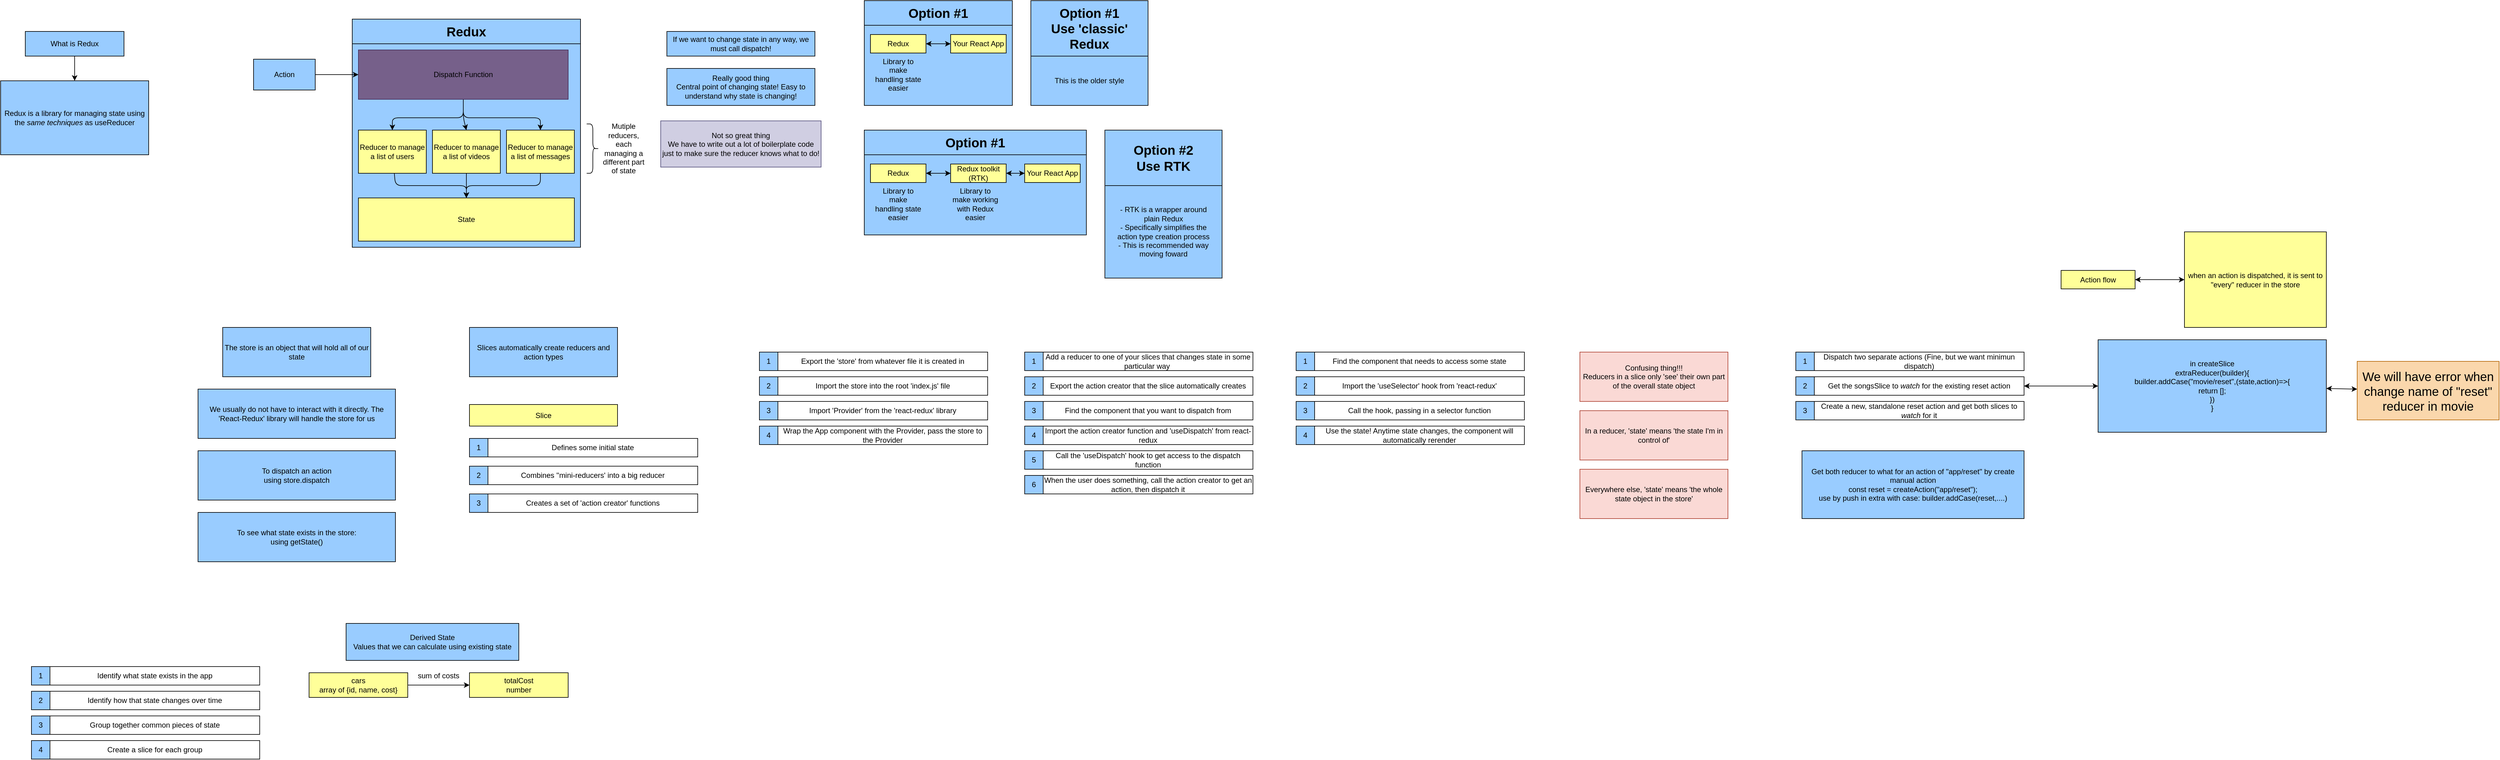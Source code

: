 <mxfile>
    <diagram id="iTMEYy05WgfwEC3BDYcf" name="Page-1">
        <mxGraphModel dx="1673" dy="493" grid="1" gridSize="10" guides="1" tooltips="1" connect="1" arrows="1" fold="1" page="1" pageScale="1" pageWidth="850" pageHeight="1100" math="0" shadow="0">
            <root>
                <mxCell id="0"/>
                <mxCell id="1" parent="0"/>
                <mxCell id="2" value="&lt;font color=&quot;#000000&quot;&gt;Redux&lt;/font&gt;" style="swimlane;whiteSpace=wrap;html=1;fontSize=21;container=0;fillColor=#99CCFF;gradientColor=none;swimlaneFillColor=#99CCFF;startSize=40;" parent="1" vertex="1">
                    <mxGeometry x="250" y="60" width="370" height="370" as="geometry"/>
                </mxCell>
                <mxCell id="15" style="edgeStyle=none;html=1;entryX=0.5;entryY=0;entryDx=0;entryDy=0;" parent="2" target="4" edge="1">
                    <mxGeometry relative="1" as="geometry">
                        <mxPoint x="180" y="130" as="sourcePoint"/>
                        <mxPoint x="60" y="180" as="targetPoint"/>
                        <Array as="points">
                            <mxPoint x="180" y="160"/>
                            <mxPoint x="65" y="160"/>
                        </Array>
                    </mxGeometry>
                </mxCell>
                <mxCell id="16" value="" style="edgeStyle=none;html=1;entryX=0.5;entryY=0;entryDx=0;entryDy=0;" parent="2" source="3" target="8" edge="1">
                    <mxGeometry relative="1" as="geometry">
                        <Array as="points">
                            <mxPoint x="180" y="160"/>
                        </Array>
                    </mxGeometry>
                </mxCell>
                <mxCell id="17" style="edgeStyle=none;html=1;entryX=0.5;entryY=0;entryDx=0;entryDy=0;" parent="2" source="3" target="9" edge="1">
                    <mxGeometry relative="1" as="geometry">
                        <Array as="points">
                            <mxPoint x="180" y="160"/>
                            <mxPoint x="305" y="160"/>
                        </Array>
                    </mxGeometry>
                </mxCell>
                <mxCell id="3" value="&lt;font color=&quot;#000000&quot;&gt;Dispatch Function&lt;/font&gt;" style="rounded=0;whiteSpace=wrap;html=1;fontFamily=Helvetica;fontSize=12;fontColor=#ffffff;fillColor=#76608a;strokeColor=#432D57;" parent="2" vertex="1">
                    <mxGeometry x="10" y="50" width="340" height="80" as="geometry"/>
                </mxCell>
                <mxCell id="12" style="edgeStyle=none;html=1;entryX=0.5;entryY=0;entryDx=0;entryDy=0;" parent="2" source="4" target="10" edge="1">
                    <mxGeometry relative="1" as="geometry">
                        <Array as="points">
                            <mxPoint x="70" y="270"/>
                            <mxPoint x="185" y="270"/>
                        </Array>
                    </mxGeometry>
                </mxCell>
                <mxCell id="4" value="&lt;font color=&quot;#000000&quot;&gt;Reducer to manage a list of users&lt;/font&gt;" style="rounded=0;whiteSpace=wrap;html=1;fontFamily=Helvetica;fontSize=12;fontColor=#FFFFFF;fillColor=#FFFF99;" parent="2" vertex="1">
                    <mxGeometry x="10" y="180" width="110" height="70" as="geometry"/>
                </mxCell>
                <mxCell id="13" value="" style="edgeStyle=none;html=1;" parent="2" source="8" target="10" edge="1">
                    <mxGeometry relative="1" as="geometry"/>
                </mxCell>
                <mxCell id="8" value="&lt;font color=&quot;#000000&quot;&gt;Reducer to manage a list of videos&lt;/font&gt;" style="rounded=0;whiteSpace=wrap;html=1;fontFamily=Helvetica;fontSize=12;fontColor=#FFFFFF;fillColor=#FFFF99;" parent="2" vertex="1">
                    <mxGeometry x="130" y="180" width="110" height="70" as="geometry"/>
                </mxCell>
                <mxCell id="9" value="&lt;font color=&quot;#000000&quot;&gt;Reducer to manage a list of messages&lt;/font&gt;" style="rounded=0;whiteSpace=wrap;html=1;fontFamily=Helvetica;fontSize=12;fontColor=#FFFFFF;fillColor=#FFFF99;" parent="2" vertex="1">
                    <mxGeometry x="250" y="180" width="110" height="70" as="geometry"/>
                </mxCell>
                <mxCell id="10" value="&lt;font color=&quot;#000000&quot;&gt;State&lt;/font&gt;" style="rounded=0;whiteSpace=wrap;html=1;fontFamily=Helvetica;fontSize=12;fontColor=#FFFFFF;fillColor=#FFFF99;" parent="2" vertex="1">
                    <mxGeometry x="10" y="290" width="350" height="70" as="geometry"/>
                </mxCell>
                <mxCell id="14" style="edgeStyle=none;html=1;entryX=0.5;entryY=0;entryDx=0;entryDy=0;" parent="2" source="9" target="10" edge="1">
                    <mxGeometry relative="1" as="geometry">
                        <mxPoint x="180" y="290" as="targetPoint"/>
                        <Array as="points">
                            <mxPoint x="305" y="270"/>
                            <mxPoint x="185" y="270"/>
                        </Array>
                    </mxGeometry>
                </mxCell>
                <mxCell id="19" style="edgeStyle=none;html=1;entryX=0;entryY=0.5;entryDx=0;entryDy=0;" parent="1" source="18" target="3" edge="1">
                    <mxGeometry relative="1" as="geometry"/>
                </mxCell>
                <mxCell id="18" value="&lt;font color=&quot;#000000&quot;&gt;Action&lt;/font&gt;" style="rounded=0;whiteSpace=wrap;html=1;fontFamily=Helvetica;fontSize=12;fontColor=#FFFFFF;fillColor=#99CCFF;" parent="1" vertex="1">
                    <mxGeometry x="90" y="125" width="100" height="50" as="geometry"/>
                </mxCell>
                <mxCell id="20" value="" style="shape=curlyBracket;whiteSpace=wrap;html=1;rounded=1;flipH=1;labelPosition=right;verticalLabelPosition=middle;align=left;verticalAlign=middle;size=0.5;" parent="1" vertex="1">
                    <mxGeometry x="630" y="230" width="20" height="80" as="geometry"/>
                </mxCell>
                <mxCell id="21" value="Mutiple reducers, each managing a different part of state" style="text;html=1;strokeColor=none;fillColor=none;align=center;verticalAlign=middle;whiteSpace=wrap;rounded=0;" parent="1" vertex="1">
                    <mxGeometry x="650" y="225" width="80" height="90" as="geometry"/>
                </mxCell>
                <mxCell id="24" value="" style="edgeStyle=none;html=1;" parent="1" source="22" target="23" edge="1">
                    <mxGeometry relative="1" as="geometry"/>
                </mxCell>
                <mxCell id="22" value="&lt;font color=&quot;#000000&quot;&gt;What is Redux&lt;/font&gt;" style="rounded=0;whiteSpace=wrap;html=1;fontFamily=Helvetica;fontSize=12;fontColor=#FFFFFF;fillColor=#99CCFF;" parent="1" vertex="1">
                    <mxGeometry x="-280" y="80" width="160" height="40" as="geometry"/>
                </mxCell>
                <mxCell id="23" value="&lt;font color=&quot;#000000&quot;&gt;Redux is a library for managing state using the &lt;i&gt;same techniques&lt;/i&gt; as useReducer&lt;/font&gt;" style="rounded=0;whiteSpace=wrap;html=1;fontFamily=Helvetica;fontSize=12;fontColor=#FFFFFF;fillColor=#99CCFF;" parent="1" vertex="1">
                    <mxGeometry x="-320" y="160" width="240" height="120" as="geometry"/>
                </mxCell>
                <mxCell id="25" value="&lt;font color=&quot;#000000&quot;&gt;If we want to change state in any way, we must call dispatch!&lt;/font&gt;" style="rounded=0;whiteSpace=wrap;html=1;fontFamily=Helvetica;fontSize=12;fontColor=#FFFFFF;fillColor=#99CCFF;" parent="1" vertex="1">
                    <mxGeometry x="760" y="80" width="240" height="40" as="geometry"/>
                </mxCell>
                <mxCell id="26" value="&lt;font color=&quot;#000000&quot;&gt;Really good thing&lt;br&gt;Central point of changing state! Easy to understand why state is changing!&lt;br&gt;&lt;/font&gt;" style="rounded=0;whiteSpace=wrap;html=1;fontFamily=Helvetica;fontSize=12;fontColor=#FFFFFF;fillColor=#99CCFF;" parent="1" vertex="1">
                    <mxGeometry x="760" y="140" width="240" height="60" as="geometry"/>
                </mxCell>
                <mxCell id="27" value="&lt;font color=&quot;#000000&quot;&gt;Not so great thing&lt;br&gt;We have to write out a lot of boilerplate code just to make sure the reducer knows what to do!&lt;br&gt;&lt;/font&gt;" style="rounded=0;whiteSpace=wrap;html=1;fontFamily=Helvetica;fontSize=12;fillColor=#d0cee2;strokeColor=#56517e;" parent="1" vertex="1">
                    <mxGeometry x="750" y="225" width="260" height="75" as="geometry"/>
                </mxCell>
                <mxCell id="28" value="&lt;font color=&quot;#000000&quot;&gt;Option #1&lt;br&gt;&lt;/font&gt;" style="swimlane;whiteSpace=wrap;html=1;fontSize=21;container=0;fillColor=#99CCFF;gradientColor=none;swimlaneFillColor=#99CCFF;startSize=40;" parent="1" vertex="1">
                    <mxGeometry x="1080" y="30" width="240" height="170" as="geometry"/>
                </mxCell>
                <mxCell id="34" value="Library to make handling state easier" style="text;html=1;strokeColor=none;fillColor=none;align=center;verticalAlign=middle;whiteSpace=wrap;rounded=0;fontColor=#000000;" parent="28" vertex="1">
                    <mxGeometry x="15" y="90" width="80" height="60" as="geometry"/>
                </mxCell>
                <mxCell id="33" value="" style="edgeStyle=none;html=1;startArrow=classic;startFill=1;" parent="1" source="29" target="31" edge="1">
                    <mxGeometry relative="1" as="geometry"/>
                </mxCell>
                <mxCell id="29" value="&lt;font color=&quot;#000000&quot;&gt;Redux&lt;/font&gt;" style="rounded=0;whiteSpace=wrap;html=1;fontFamily=Helvetica;fontSize=12;fontColor=#FFFFFF;fillColor=#FFFF99;" parent="1" vertex="1">
                    <mxGeometry x="1090" y="85" width="90" height="30" as="geometry"/>
                </mxCell>
                <mxCell id="31" value="&lt;font color=&quot;#000000&quot;&gt;Your React App&lt;/font&gt;" style="rounded=0;whiteSpace=wrap;html=1;fontFamily=Helvetica;fontSize=12;fontColor=#FFFFFF;fillColor=#FFFF99;" parent="1" vertex="1">
                    <mxGeometry x="1220" y="85" width="90" height="30" as="geometry"/>
                </mxCell>
                <mxCell id="36" value="&lt;font color=&quot;#000000&quot;&gt;Option #1&lt;br&gt;Use 'classic' Redux&lt;br&gt;&lt;/font&gt;" style="swimlane;whiteSpace=wrap;html=1;fontSize=21;container=0;fillColor=#99CCFF;gradientColor=none;swimlaneFillColor=#99CCFF;startSize=90;fontColor=#000000;" parent="1" vertex="1">
                    <mxGeometry x="1350" y="30" width="190" height="170" as="geometry"/>
                </mxCell>
                <mxCell id="37" value="This is the older style" style="text;html=1;strokeColor=none;fillColor=none;align=center;verticalAlign=middle;whiteSpace=wrap;rounded=0;fontColor=#000000;" parent="36" vertex="1">
                    <mxGeometry x="10" y="100" width="170" height="60" as="geometry"/>
                </mxCell>
                <mxCell id="38" value="&lt;font color=&quot;#000000&quot;&gt;Option #1&lt;br&gt;&lt;/font&gt;" style="swimlane;whiteSpace=wrap;html=1;fontSize=21;container=0;fillColor=#99CCFF;gradientColor=none;swimlaneFillColor=#99CCFF;startSize=40;" parent="1" vertex="1">
                    <mxGeometry x="1080" y="240" width="360" height="170" as="geometry"/>
                </mxCell>
                <mxCell id="39" value="Library to make handling state easier" style="text;html=1;strokeColor=none;fillColor=none;align=center;verticalAlign=middle;whiteSpace=wrap;rounded=0;fontColor=#000000;" parent="38" vertex="1">
                    <mxGeometry x="15" y="90" width="80" height="60" as="geometry"/>
                </mxCell>
                <mxCell id="45" value="&lt;font color=&quot;#000000&quot;&gt;Your React App&lt;br&gt;&lt;/font&gt;" style="rounded=0;whiteSpace=wrap;html=1;fontFamily=Helvetica;fontSize=12;fontColor=#FFFFFF;fillColor=#FFFF99;" parent="38" vertex="1">
                    <mxGeometry x="260" y="55" width="90" height="30" as="geometry"/>
                </mxCell>
                <mxCell id="50" value="Library to make working with Redux easier" style="text;html=1;strokeColor=none;fillColor=none;align=center;verticalAlign=middle;whiteSpace=wrap;rounded=0;fontColor=#000000;" parent="38" vertex="1">
                    <mxGeometry x="140" y="90" width="80" height="60" as="geometry"/>
                </mxCell>
                <mxCell id="40" value="" style="edgeStyle=none;html=1;startArrow=classic;startFill=1;" parent="1" source="41" target="42" edge="1">
                    <mxGeometry relative="1" as="geometry"/>
                </mxCell>
                <mxCell id="41" value="&lt;font color=&quot;#000000&quot;&gt;Redux&lt;/font&gt;" style="rounded=0;whiteSpace=wrap;html=1;fontFamily=Helvetica;fontSize=12;fontColor=#FFFFFF;fillColor=#FFFF99;" parent="1" vertex="1">
                    <mxGeometry x="1090" y="295" width="90" height="30" as="geometry"/>
                </mxCell>
                <mxCell id="46" value="" style="edgeStyle=none;html=1;fontColor=#000000;startArrow=classic;startFill=1;" parent="1" source="42" target="45" edge="1">
                    <mxGeometry relative="1" as="geometry"/>
                </mxCell>
                <mxCell id="42" value="&lt;font color=&quot;#000000&quot;&gt;Redux toolkit&lt;br&gt;(RTK)&lt;br&gt;&lt;/font&gt;" style="rounded=0;whiteSpace=wrap;html=1;fontFamily=Helvetica;fontSize=12;fontColor=#FFFFFF;fillColor=#FFFF99;" parent="1" vertex="1">
                    <mxGeometry x="1220" y="295" width="90" height="30" as="geometry"/>
                </mxCell>
                <mxCell id="43" value="&lt;font color=&quot;#000000&quot;&gt;Option #2&lt;br&gt;Use RTK&lt;br&gt;&lt;/font&gt;" style="swimlane;whiteSpace=wrap;html=1;fontSize=21;container=0;fillColor=#99CCFF;gradientColor=none;swimlaneFillColor=#99CCFF;startSize=90;fontColor=#000000;" parent="1" vertex="1">
                    <mxGeometry x="1470" y="240" width="190" height="240" as="geometry"/>
                </mxCell>
                <mxCell id="44" value="- RTK is a wrapper around plain Redux&lt;br&gt;- Specifically simplifies the action type creation process&lt;br&gt;- This is recommended way moving foward" style="text;html=1;strokeColor=none;fillColor=none;align=center;verticalAlign=middle;whiteSpace=wrap;rounded=0;fontColor=#000000;" parent="43" vertex="1">
                    <mxGeometry x="10" y="100" width="170" height="130" as="geometry"/>
                </mxCell>
                <mxCell id="51" value="&lt;font color=&quot;#000000&quot;&gt;The store is an object that will hold all of our state&lt;/font&gt;" style="rounded=0;whiteSpace=wrap;html=1;fontFamily=Helvetica;fontSize=12;fontColor=#FFFFFF;fillColor=#99CCFF;" parent="1" vertex="1">
                    <mxGeometry x="40" y="560" width="240" height="80" as="geometry"/>
                </mxCell>
                <mxCell id="52" value="&lt;font color=&quot;#000000&quot;&gt;We usually do not have to interact with it directly. The 'React-Redux' library will handle the store for us&lt;/font&gt;" style="rounded=0;whiteSpace=wrap;html=1;fontFamily=Helvetica;fontSize=12;fontColor=#FFFFFF;fillColor=#99CCFF;" parent="1" vertex="1">
                    <mxGeometry y="660" width="320" height="80" as="geometry"/>
                </mxCell>
                <mxCell id="53" value="&lt;font color=&quot;#000000&quot;&gt;To dispatch an action&lt;br&gt;using store.dispatch&lt;br&gt;&lt;/font&gt;" style="rounded=0;whiteSpace=wrap;html=1;fontFamily=Helvetica;fontSize=12;fontColor=#FFFFFF;fillColor=#99CCFF;" parent="1" vertex="1">
                    <mxGeometry y="760" width="320" height="80" as="geometry"/>
                </mxCell>
                <mxCell id="54" value="&lt;font color=&quot;#000000&quot;&gt;To see what state exists in the store:&lt;br&gt;using getState()&lt;br&gt;&lt;/font&gt;" style="rounded=0;whiteSpace=wrap;html=1;fontFamily=Helvetica;fontSize=12;fontColor=#FFFFFF;fillColor=#99CCFF;" parent="1" vertex="1">
                    <mxGeometry y="860" width="320" height="80" as="geometry"/>
                </mxCell>
                <mxCell id="55" value="&lt;font color=&quot;#000000&quot;&gt;Slices automatically create reducers and action types&lt;/font&gt;" style="rounded=0;whiteSpace=wrap;html=1;fontFamily=Helvetica;fontSize=12;fontColor=#FFFFFF;fillColor=#99CCFF;" parent="1" vertex="1">
                    <mxGeometry x="440" y="560" width="240" height="80" as="geometry"/>
                </mxCell>
                <mxCell id="56" value="&lt;font color=&quot;#000000&quot;&gt;Slice&lt;/font&gt;" style="rounded=0;whiteSpace=wrap;html=1;fontFamily=Helvetica;fontSize=12;fontColor=#FFFFFF;fillColor=#FFFF99;" parent="1" vertex="1">
                    <mxGeometry x="440" y="685" width="240" height="35" as="geometry"/>
                </mxCell>
                <mxCell id="58" value="" style="group;fontColor=#000000;" parent="1" vertex="1" connectable="0">
                    <mxGeometry x="440" y="740" width="370" height="30" as="geometry"/>
                </mxCell>
                <mxCell id="59" value="Defines some initial state" style="rounded=0;whiteSpace=wrap;html=1;fontFamily=Helvetica;fontSize=12;fontColor=#000000;fillColor=#FFFFFF;" parent="58" vertex="1">
                    <mxGeometry x="30" width="340" height="30" as="geometry"/>
                </mxCell>
                <mxCell id="60" value="1" style="rounded=0;whiteSpace=wrap;html=1;fontFamily=Helvetica;fontSize=12;fontColor=#000000;fillColor=#99CCFF;" parent="58" vertex="1">
                    <mxGeometry width="30" height="30" as="geometry"/>
                </mxCell>
                <mxCell id="61" value="" style="group;fontColor=#000000;" parent="1" vertex="1" connectable="0">
                    <mxGeometry x="440" y="785" width="370" height="30" as="geometry"/>
                </mxCell>
                <mxCell id="62" value="Combines ''mini-reducers' into a big reducer" style="rounded=0;whiteSpace=wrap;html=1;fontFamily=Helvetica;fontSize=12;fontColor=#000000;fillColor=#FFFFFF;" parent="61" vertex="1">
                    <mxGeometry x="30" width="340" height="30" as="geometry"/>
                </mxCell>
                <mxCell id="64" value="" style="edgeStyle=none;html=1;fontColor=#000000;startArrow=classic;startFill=1;" parent="61" source="63" target="62" edge="1">
                    <mxGeometry relative="1" as="geometry"/>
                </mxCell>
                <mxCell id="63" value="2" style="rounded=0;whiteSpace=wrap;html=1;fontFamily=Helvetica;fontSize=12;fontColor=#000000;fillColor=#99CCFF;" parent="61" vertex="1">
                    <mxGeometry width="30" height="30" as="geometry"/>
                </mxCell>
                <mxCell id="65" value="" style="group;fontColor=#000000;" parent="1" vertex="1" connectable="0">
                    <mxGeometry x="440" y="830" width="370" height="30" as="geometry"/>
                </mxCell>
                <mxCell id="66" value="Creates a set of 'action creator' functions" style="rounded=0;whiteSpace=wrap;html=1;fontFamily=Helvetica;fontSize=12;fontColor=#000000;fillColor=#FFFFFF;" parent="65" vertex="1">
                    <mxGeometry x="30" width="340" height="30" as="geometry"/>
                </mxCell>
                <mxCell id="67" value="" style="edgeStyle=none;html=1;fontColor=#000000;startArrow=classic;startFill=1;" parent="65" source="68" target="66" edge="1">
                    <mxGeometry relative="1" as="geometry"/>
                </mxCell>
                <mxCell id="68" value="3" style="rounded=0;whiteSpace=wrap;html=1;fontFamily=Helvetica;fontSize=12;fontColor=#000000;fillColor=#99CCFF;" parent="65" vertex="1">
                    <mxGeometry width="30" height="30" as="geometry"/>
                </mxCell>
                <mxCell id="70" value="Connecting React to Redux" style="text;html=1;strokeColor=none;fillColor=none;align=center;verticalAlign=middle;whiteSpace=wrap;rounded=0;fontColor=#FFFFFF;fontSize=20;" parent="1" vertex="1">
                    <mxGeometry x="910" y="560" width="350" height="30" as="geometry"/>
                </mxCell>
                <mxCell id="71" value="" style="group;fontSize=20;fontColor=#FFFFFF;" parent="1" vertex="1" connectable="0">
                    <mxGeometry x="910" y="600" width="370" height="30" as="geometry"/>
                </mxCell>
                <mxCell id="72" value="Export the 'store' from whatever file it is created in" style="rounded=0;whiteSpace=wrap;html=1;fontFamily=Helvetica;fontSize=12;fontColor=#000000;fillColor=#FFFFFF;" parent="71" vertex="1">
                    <mxGeometry x="30" width="340" height="30" as="geometry"/>
                </mxCell>
                <mxCell id="73" value="1" style="rounded=0;whiteSpace=wrap;html=1;fontFamily=Helvetica;fontSize=12;fontColor=#000000;fillColor=#99CCFF;" parent="71" vertex="1">
                    <mxGeometry width="30" height="30" as="geometry"/>
                </mxCell>
                <mxCell id="74" value="" style="group;fontSize=20;fontColor=#FFFFFF;" parent="1" vertex="1" connectable="0">
                    <mxGeometry x="910" y="640" width="370" height="30" as="geometry"/>
                </mxCell>
                <mxCell id="75" value="Import the store into the root 'index.js' file" style="rounded=0;whiteSpace=wrap;html=1;fontFamily=Helvetica;fontSize=12;fontColor=#000000;fillColor=#FFFFFF;" parent="74" vertex="1">
                    <mxGeometry x="30" width="340" height="30" as="geometry"/>
                </mxCell>
                <mxCell id="76" value="2" style="rounded=0;whiteSpace=wrap;html=1;fontFamily=Helvetica;fontSize=12;fontColor=#000000;fillColor=#99CCFF;" parent="74" vertex="1">
                    <mxGeometry width="30" height="30" as="geometry"/>
                </mxCell>
                <mxCell id="77" value="" style="group;fontSize=20;fontColor=#FFFFFF;" parent="1" vertex="1" connectable="0">
                    <mxGeometry x="910" y="680" width="370" height="30" as="geometry"/>
                </mxCell>
                <mxCell id="78" value="Import 'Provider' from the 'react-redux' library" style="rounded=0;whiteSpace=wrap;html=1;fontFamily=Helvetica;fontSize=12;fontColor=#000000;fillColor=#FFFFFF;" parent="77" vertex="1">
                    <mxGeometry x="30" width="340" height="30" as="geometry"/>
                </mxCell>
                <mxCell id="79" value="3" style="rounded=0;whiteSpace=wrap;html=1;fontFamily=Helvetica;fontSize=12;fontColor=#000000;fillColor=#99CCFF;" parent="77" vertex="1">
                    <mxGeometry width="30" height="30" as="geometry"/>
                </mxCell>
                <mxCell id="80" value="" style="group;fontSize=20;fontColor=#FFFFFF;" parent="1" vertex="1" connectable="0">
                    <mxGeometry x="910" y="720" width="370" height="30" as="geometry"/>
                </mxCell>
                <mxCell id="81" value="Wrap the App component with the Provider, pass the store to the Provider" style="rounded=0;whiteSpace=wrap;html=1;fontFamily=Helvetica;fontSize=12;fontColor=#000000;fillColor=#FFFFFF;" parent="80" vertex="1">
                    <mxGeometry x="30" width="340" height="30" as="geometry"/>
                </mxCell>
                <mxCell id="82" value="4" style="rounded=0;whiteSpace=wrap;html=1;fontFamily=Helvetica;fontSize=12;fontColor=#000000;fillColor=#99CCFF;" parent="80" vertex="1">
                    <mxGeometry width="30" height="30" as="geometry"/>
                </mxCell>
                <mxCell id="84" value="Changing State" style="text;html=1;strokeColor=none;fillColor=none;align=center;verticalAlign=middle;whiteSpace=wrap;rounded=0;fontColor=#FFFFFF;fontSize=20;" parent="1" vertex="1">
                    <mxGeometry x="1340" y="560" width="350" height="30" as="geometry"/>
                </mxCell>
                <mxCell id="85" value="" style="group;fontSize=20;fontColor=#FFFFFF;" parent="1" vertex="1" connectable="0">
                    <mxGeometry x="1340" y="600" width="370" height="30" as="geometry"/>
                </mxCell>
                <mxCell id="86" value="Add a reducer to one of your slices that changes state in some particular way&amp;nbsp;" style="rounded=0;whiteSpace=wrap;html=1;fontFamily=Helvetica;fontSize=12;fontColor=#000000;fillColor=#FFFFFF;" parent="85" vertex="1">
                    <mxGeometry x="30" width="340" height="30" as="geometry"/>
                </mxCell>
                <mxCell id="87" value="1" style="rounded=0;whiteSpace=wrap;html=1;fontFamily=Helvetica;fontSize=12;fontColor=#000000;fillColor=#99CCFF;" parent="85" vertex="1">
                    <mxGeometry width="30" height="30" as="geometry"/>
                </mxCell>
                <mxCell id="88" value="" style="group;fontSize=20;fontColor=#FFFFFF;" parent="1" vertex="1" connectable="0">
                    <mxGeometry x="1340" y="640" width="370" height="30" as="geometry"/>
                </mxCell>
                <mxCell id="89" value="Export the action creator that the slice automatically creates" style="rounded=0;whiteSpace=wrap;html=1;fontFamily=Helvetica;fontSize=12;fontColor=#000000;fillColor=#FFFFFF;" parent="88" vertex="1">
                    <mxGeometry x="30" width="340" height="30" as="geometry"/>
                </mxCell>
                <mxCell id="90" value="2" style="rounded=0;whiteSpace=wrap;html=1;fontFamily=Helvetica;fontSize=12;fontColor=#000000;fillColor=#99CCFF;" parent="88" vertex="1">
                    <mxGeometry width="30" height="30" as="geometry"/>
                </mxCell>
                <mxCell id="91" value="" style="group;fontSize=20;fontColor=#FFFFFF;" parent="1" vertex="1" connectable="0">
                    <mxGeometry x="1340" y="680" width="370" height="30" as="geometry"/>
                </mxCell>
                <mxCell id="92" value="Find the component that you want to dispatch from" style="rounded=0;whiteSpace=wrap;html=1;fontFamily=Helvetica;fontSize=12;fontColor=#000000;fillColor=#FFFFFF;" parent="91" vertex="1">
                    <mxGeometry x="30" width="340" height="30" as="geometry"/>
                </mxCell>
                <mxCell id="93" value="3" style="rounded=0;whiteSpace=wrap;html=1;fontFamily=Helvetica;fontSize=12;fontColor=#000000;fillColor=#99CCFF;" parent="91" vertex="1">
                    <mxGeometry width="30" height="30" as="geometry"/>
                </mxCell>
                <mxCell id="94" value="" style="group;fontSize=20;fontColor=#FFFFFF;" parent="1" vertex="1" connectable="0">
                    <mxGeometry x="1340" y="720" width="370" height="30" as="geometry"/>
                </mxCell>
                <mxCell id="95" value="Import the action creator function and 'useDispatch' from react-redux" style="rounded=0;whiteSpace=wrap;html=1;fontFamily=Helvetica;fontSize=12;fontColor=#000000;fillColor=#FFFFFF;" parent="94" vertex="1">
                    <mxGeometry x="30" width="340" height="30" as="geometry"/>
                </mxCell>
                <mxCell id="96" value="4" style="rounded=0;whiteSpace=wrap;html=1;fontFamily=Helvetica;fontSize=12;fontColor=#000000;fillColor=#99CCFF;" parent="94" vertex="1">
                    <mxGeometry width="30" height="30" as="geometry"/>
                </mxCell>
                <mxCell id="97" value="" style="group;fontSize=20;fontColor=#FFFFFF;" parent="1" vertex="1" connectable="0">
                    <mxGeometry x="1340" y="760" width="370" height="30" as="geometry"/>
                </mxCell>
                <mxCell id="98" value="Call the 'useDispatch' hook to get access to the dispatch function" style="rounded=0;whiteSpace=wrap;html=1;fontFamily=Helvetica;fontSize=12;fontColor=#000000;fillColor=#FFFFFF;" parent="97" vertex="1">
                    <mxGeometry x="30" width="340" height="30" as="geometry"/>
                </mxCell>
                <mxCell id="100" value="" style="edgeStyle=none;html=1;fontSize=20;fontColor=#FFFFFF;startArrow=classic;startFill=1;" parent="97" source="99" target="98" edge="1">
                    <mxGeometry relative="1" as="geometry"/>
                </mxCell>
                <mxCell id="99" value="5" style="rounded=0;whiteSpace=wrap;html=1;fontFamily=Helvetica;fontSize=12;fontColor=#000000;fillColor=#99CCFF;" parent="97" vertex="1">
                    <mxGeometry width="30" height="30" as="geometry"/>
                </mxCell>
                <mxCell id="101" value="" style="group;fontSize=20;fontColor=#FFFFFF;" parent="1" vertex="1" connectable="0">
                    <mxGeometry x="1340" y="800" width="370" height="30" as="geometry"/>
                </mxCell>
                <mxCell id="102" value="When the user does something, call the action creator to get an action, then dispatch it" style="rounded=0;whiteSpace=wrap;html=1;fontFamily=Helvetica;fontSize=12;fontColor=#000000;fillColor=#FFFFFF;" parent="101" vertex="1">
                    <mxGeometry x="30" width="340" height="30" as="geometry"/>
                </mxCell>
                <mxCell id="103" value="" style="edgeStyle=none;html=1;fontSize=20;fontColor=#FFFFFF;startArrow=classic;startFill=1;" parent="101" source="104" target="102" edge="1">
                    <mxGeometry relative="1" as="geometry"/>
                </mxCell>
                <mxCell id="104" value="6" style="rounded=0;whiteSpace=wrap;html=1;fontFamily=Helvetica;fontSize=12;fontColor=#000000;fillColor=#99CCFF;" parent="101" vertex="1">
                    <mxGeometry width="30" height="30" as="geometry"/>
                </mxCell>
                <mxCell id="106" value="Accessing State" style="text;html=1;strokeColor=none;fillColor=none;align=center;verticalAlign=middle;whiteSpace=wrap;rounded=0;fontColor=#FFFFFF;fontSize=20;" parent="1" vertex="1">
                    <mxGeometry x="1780" y="560" width="350" height="30" as="geometry"/>
                </mxCell>
                <mxCell id="107" value="" style="group;fontSize=20;fontColor=#FFFFFF;" parent="1" vertex="1" connectable="0">
                    <mxGeometry x="1780" y="600" width="370" height="30" as="geometry"/>
                </mxCell>
                <mxCell id="108" value="Find the component that needs to access some state" style="rounded=0;whiteSpace=wrap;html=1;fontFamily=Helvetica;fontSize=12;fontColor=#000000;fillColor=#FFFFFF;" parent="107" vertex="1">
                    <mxGeometry x="30" width="340" height="30" as="geometry"/>
                </mxCell>
                <mxCell id="109" value="1" style="rounded=0;whiteSpace=wrap;html=1;fontFamily=Helvetica;fontSize=12;fontColor=#000000;fillColor=#99CCFF;" parent="107" vertex="1">
                    <mxGeometry width="30" height="30" as="geometry"/>
                </mxCell>
                <mxCell id="110" value="" style="group;fontSize=20;fontColor=#FFFFFF;" parent="1" vertex="1" connectable="0">
                    <mxGeometry x="1780" y="640" width="370" height="30" as="geometry"/>
                </mxCell>
                <mxCell id="111" value="Import the 'useSelector' hook from 'react-redux'" style="rounded=0;whiteSpace=wrap;html=1;fontFamily=Helvetica;fontSize=12;fontColor=#000000;fillColor=#FFFFFF;" parent="110" vertex="1">
                    <mxGeometry x="30" width="340" height="30" as="geometry"/>
                </mxCell>
                <mxCell id="112" value="2" style="rounded=0;whiteSpace=wrap;html=1;fontFamily=Helvetica;fontSize=12;fontColor=#000000;fillColor=#99CCFF;" parent="110" vertex="1">
                    <mxGeometry width="30" height="30" as="geometry"/>
                </mxCell>
                <mxCell id="113" value="" style="group;fontSize=20;fontColor=#FFFFFF;" parent="1" vertex="1" connectable="0">
                    <mxGeometry x="1780" y="680" width="370" height="30" as="geometry"/>
                </mxCell>
                <mxCell id="114" value="Call the hook, passing in a selector function" style="rounded=0;whiteSpace=wrap;html=1;fontFamily=Helvetica;fontSize=12;fontColor=#000000;fillColor=#FFFFFF;" parent="113" vertex="1">
                    <mxGeometry x="30" width="340" height="30" as="geometry"/>
                </mxCell>
                <mxCell id="115" value="3" style="rounded=0;whiteSpace=wrap;html=1;fontFamily=Helvetica;fontSize=12;fontColor=#000000;fillColor=#99CCFF;" parent="113" vertex="1">
                    <mxGeometry width="30" height="30" as="geometry"/>
                </mxCell>
                <mxCell id="116" value="" style="group;fontSize=20;fontColor=#FFFFFF;" parent="1" vertex="1" connectable="0">
                    <mxGeometry x="1780" y="720" width="370" height="30" as="geometry"/>
                </mxCell>
                <mxCell id="117" value="Use the state! Anytime state changes, the component will automatically rerender" style="rounded=0;whiteSpace=wrap;html=1;fontFamily=Helvetica;fontSize=12;fontColor=#000000;fillColor=#FFFFFF;" parent="116" vertex="1">
                    <mxGeometry x="30" width="340" height="30" as="geometry"/>
                </mxCell>
                <mxCell id="118" value="4" style="rounded=0;whiteSpace=wrap;html=1;fontFamily=Helvetica;fontSize=12;fontColor=#000000;fillColor=#99CCFF;" parent="116" vertex="1">
                    <mxGeometry width="30" height="30" as="geometry"/>
                </mxCell>
                <mxCell id="127" value="&lt;font color=&quot;#000000&quot;&gt;Confusing thing!!!&lt;br&gt;Reducers in a slice only 'see' their own part of the overall state object&lt;br&gt;&lt;/font&gt;" style="rounded=0;whiteSpace=wrap;html=1;fontFamily=Helvetica;fontSize=12;fillColor=#fad9d5;strokeColor=#ae4132;" parent="1" vertex="1">
                    <mxGeometry x="2240" y="600" width="240" height="80" as="geometry"/>
                </mxCell>
                <mxCell id="128" value="&lt;font color=&quot;#000000&quot;&gt;In a reducer, 'state' means 'the state I'm in control of'&lt;br&gt;&lt;/font&gt;" style="rounded=0;whiteSpace=wrap;html=1;fontFamily=Helvetica;fontSize=12;fillColor=#fad9d5;strokeColor=#ae4132;" parent="1" vertex="1">
                    <mxGeometry x="2240" y="695" width="240" height="80" as="geometry"/>
                </mxCell>
                <mxCell id="129" value="&lt;font color=&quot;#000000&quot;&gt;Everywhere else, 'state' means 'the whole state object in the store'&lt;br&gt;&lt;/font&gt;" style="rounded=0;whiteSpace=wrap;html=1;fontFamily=Helvetica;fontSize=12;fillColor=#fad9d5;strokeColor=#ae4132;" parent="1" vertex="1">
                    <mxGeometry x="2240" y="790" width="240" height="80" as="geometry"/>
                </mxCell>
                <mxCell id="130" value="Ideals to Reset Both List (Multi state update)" style="text;html=1;strokeColor=none;fillColor=none;align=center;verticalAlign=middle;whiteSpace=wrap;rounded=0;fontColor=#FFFFFF;fontSize=20;" parent="1" vertex="1">
                    <mxGeometry x="2590" y="560" width="430" height="30" as="geometry"/>
                </mxCell>
                <mxCell id="131" value="" style="group;fontSize=20;fontColor=#FFFFFF;" parent="1" vertex="1" connectable="0">
                    <mxGeometry x="2590" y="600" width="370" height="30" as="geometry"/>
                </mxCell>
                <mxCell id="132" value="Dispatch two separate actions (Fine, but we want minimun dispatch)" style="rounded=0;whiteSpace=wrap;html=1;fontFamily=Helvetica;fontSize=12;fontColor=#000000;fillColor=#FFFFFF;" parent="131" vertex="1">
                    <mxGeometry x="30" width="340" height="30" as="geometry"/>
                </mxCell>
                <mxCell id="133" value="1" style="rounded=0;whiteSpace=wrap;html=1;fontFamily=Helvetica;fontSize=12;fontColor=#000000;fillColor=#99CCFF;" parent="131" vertex="1">
                    <mxGeometry width="30" height="30" as="geometry"/>
                </mxCell>
                <mxCell id="134" value="" style="group;fontSize=20;fontColor=#FFFFFF;" parent="1" vertex="1" connectable="0">
                    <mxGeometry x="2590" y="640" width="370" height="30" as="geometry"/>
                </mxCell>
                <mxCell id="135" value="Get the songsSlice to &lt;i&gt;watch&lt;/i&gt; for the existing reset action" style="rounded=0;whiteSpace=wrap;html=1;fontFamily=Helvetica;fontSize=12;fontColor=#000000;fillColor=#FFFFFF;" parent="134" vertex="1">
                    <mxGeometry x="30" width="340" height="30" as="geometry"/>
                </mxCell>
                <mxCell id="136" value="2" style="rounded=0;whiteSpace=wrap;html=1;fontFamily=Helvetica;fontSize=12;fontColor=#000000;fillColor=#99CCFF;" parent="134" vertex="1">
                    <mxGeometry width="30" height="30" as="geometry"/>
                </mxCell>
                <mxCell id="137" value="" style="group;fontSize=20;fontColor=#FFFFFF;" parent="1" vertex="1" connectable="0">
                    <mxGeometry x="2590" y="680" width="370" height="30" as="geometry"/>
                </mxCell>
                <mxCell id="138" value="Create a new, standalone reset action and get both slices to &lt;i&gt;watch&lt;/i&gt; for it" style="rounded=0;whiteSpace=wrap;html=1;fontFamily=Helvetica;fontSize=12;fontColor=#000000;fillColor=#FFFFFF;" parent="137" vertex="1">
                    <mxGeometry x="30" width="340" height="30" as="geometry"/>
                </mxCell>
                <mxCell id="139" value="3" style="rounded=0;whiteSpace=wrap;html=1;fontFamily=Helvetica;fontSize=12;fontColor=#000000;fillColor=#99CCFF;" parent="137" vertex="1">
                    <mxGeometry width="30" height="30" as="geometry"/>
                </mxCell>
                <mxCell id="144" value="" style="edgeStyle=none;html=1;fontSize=20;fontColor=#FFFFFF;startArrow=classic;startFill=1;entryX=0;entryY=0.5;entryDx=0;entryDy=0;" parent="1" source="135" target="145" edge="1">
                    <mxGeometry relative="1" as="geometry">
                        <mxPoint x="3150" y="655" as="targetPoint"/>
                    </mxGeometry>
                </mxCell>
                <mxCell id="151" value="" style="edgeStyle=none;html=1;fontSize=20;fontColor=#000000;startArrow=classic;startFill=1;" parent="1" source="145" target="150" edge="1">
                    <mxGeometry relative="1" as="geometry"/>
                </mxCell>
                <mxCell id="145" value="&lt;font color=&quot;#000000&quot;&gt;in createSlice&lt;br&gt;extraReducer(builder){&lt;br&gt;builder.addCase(&quot;movie/reset&quot;,(state,action)=&amp;gt;{&lt;br&gt;return [];&lt;br&gt;})&lt;br&gt;}&lt;br&gt;&lt;/font&gt;" style="rounded=0;whiteSpace=wrap;html=1;fontFamily=Helvetica;fontSize=12;fontColor=#FFFFFF;fillColor=#99CCFF;" parent="1" vertex="1">
                    <mxGeometry x="3080" y="580" width="370" height="150" as="geometry"/>
                </mxCell>
                <mxCell id="149" value="" style="edgeStyle=none;html=1;fontSize=20;fontColor=#FFFFFF;startArrow=classic;startFill=1;" parent="1" source="147" target="148" edge="1">
                    <mxGeometry relative="1" as="geometry"/>
                </mxCell>
                <mxCell id="147" value="&lt;font color=&quot;#000000&quot;&gt;Action flow&lt;/font&gt;" style="rounded=0;whiteSpace=wrap;html=1;fontFamily=Helvetica;fontSize=12;fontColor=#FFFFFF;fillColor=#FFFF99;" parent="1" vertex="1">
                    <mxGeometry x="3020" y="467.5" width="120" height="30" as="geometry"/>
                </mxCell>
                <mxCell id="148" value="&lt;font color=&quot;#000000&quot;&gt;when an action is dispatched, it is sent to &quot;every&quot; reducer in the store&lt;/font&gt;" style="whiteSpace=wrap;html=1;fillColor=#FFFF99;fontColor=#FFFFFF;rounded=0;" parent="1" vertex="1">
                    <mxGeometry x="3220" y="405" width="230" height="155" as="geometry"/>
                </mxCell>
                <mxCell id="150" value="&lt;font color=&quot;#000000&quot;&gt;We will have error when change name of &quot;reset&quot; reducer in movie&lt;/font&gt;" style="whiteSpace=wrap;html=1;fillColor=#fad7ac;rounded=0;fontSize=20;strokeColor=#b46504;" parent="1" vertex="1">
                    <mxGeometry x="3500" y="615" width="230" height="95" as="geometry"/>
                </mxCell>
                <mxCell id="152" value="&lt;font color=&quot;#000000&quot;&gt;Get both reducer to what for an action of &quot;app/reset&quot; by create manual action&lt;br&gt;const reset = createAction(&quot;app/reset&quot;);&lt;br&gt;use by push in extra with case: builder.addCase(reset,....)&lt;br&gt;&lt;/font&gt;" style="rounded=0;whiteSpace=wrap;html=1;fontFamily=Helvetica;fontSize=12;fontColor=#FFFFFF;fillColor=#99CCFF;" parent="1" vertex="1">
                    <mxGeometry x="2600" y="760" width="360" height="110" as="geometry"/>
                </mxCell>
                <mxCell id="153" value="Redux Store Design" style="text;html=1;strokeColor=none;fillColor=none;align=center;verticalAlign=middle;whiteSpace=wrap;rounded=0;fontColor=#FFFFFF;fontSize=20;" vertex="1" parent="1">
                    <mxGeometry x="-270" y="1070" width="350" height="30" as="geometry"/>
                </mxCell>
                <mxCell id="154" value="" style="group;fontSize=20;fontColor=#FFFFFF;" vertex="1" connectable="0" parent="1">
                    <mxGeometry x="-270" y="1110" width="370" height="30" as="geometry"/>
                </mxCell>
                <mxCell id="155" value="Identify what state exists in the app" style="rounded=0;whiteSpace=wrap;html=1;fontFamily=Helvetica;fontSize=12;fontColor=#000000;fillColor=#FFFFFF;" vertex="1" parent="154">
                    <mxGeometry x="30" width="340" height="30" as="geometry"/>
                </mxCell>
                <mxCell id="156" value="1" style="rounded=0;whiteSpace=wrap;html=1;fontFamily=Helvetica;fontSize=12;fontColor=#000000;fillColor=#99CCFF;" vertex="1" parent="154">
                    <mxGeometry width="30" height="30" as="geometry"/>
                </mxCell>
                <mxCell id="157" value="" style="group;fontSize=20;fontColor=#FFFFFF;" vertex="1" connectable="0" parent="1">
                    <mxGeometry x="-270" y="1150" width="370" height="30" as="geometry"/>
                </mxCell>
                <mxCell id="158" value="Identify how that state changes over time" style="rounded=0;whiteSpace=wrap;html=1;fontFamily=Helvetica;fontSize=12;fontColor=#000000;fillColor=#FFFFFF;" vertex="1" parent="157">
                    <mxGeometry x="30" width="340" height="30" as="geometry"/>
                </mxCell>
                <mxCell id="159" value="2" style="rounded=0;whiteSpace=wrap;html=1;fontFamily=Helvetica;fontSize=12;fontColor=#000000;fillColor=#99CCFF;" vertex="1" parent="157">
                    <mxGeometry width="30" height="30" as="geometry"/>
                </mxCell>
                <mxCell id="160" value="" style="group;fontSize=20;fontColor=#FFFFFF;" vertex="1" connectable="0" parent="1">
                    <mxGeometry x="-270" y="1190" width="370" height="30" as="geometry"/>
                </mxCell>
                <mxCell id="161" value="Group together common pieces of state" style="rounded=0;whiteSpace=wrap;html=1;fontFamily=Helvetica;fontSize=12;fontColor=#000000;fillColor=#FFFFFF;" vertex="1" parent="160">
                    <mxGeometry x="30" width="340" height="30" as="geometry"/>
                </mxCell>
                <mxCell id="162" value="3" style="rounded=0;whiteSpace=wrap;html=1;fontFamily=Helvetica;fontSize=12;fontColor=#000000;fillColor=#99CCFF;" vertex="1" parent="160">
                    <mxGeometry width="30" height="30" as="geometry"/>
                </mxCell>
                <mxCell id="163" value="" style="group;fontSize=20;fontColor=#FFFFFF;" vertex="1" connectable="0" parent="1">
                    <mxGeometry x="-270" y="1230" width="370" height="30" as="geometry"/>
                </mxCell>
                <mxCell id="164" value="Create a slice for each group" style="rounded=0;whiteSpace=wrap;html=1;fontFamily=Helvetica;fontSize=12;fontColor=#000000;fillColor=#FFFFFF;" vertex="1" parent="163">
                    <mxGeometry x="30" width="340" height="30" as="geometry"/>
                </mxCell>
                <mxCell id="165" value="4" style="rounded=0;whiteSpace=wrap;html=1;fontFamily=Helvetica;fontSize=12;fontColor=#000000;fillColor=#99CCFF;" vertex="1" parent="163">
                    <mxGeometry width="30" height="30" as="geometry"/>
                </mxCell>
                <mxCell id="166" value="&lt;font color=&quot;#000000&quot;&gt;Derived State&lt;br&gt;Values that we can calculate using existing state&lt;br&gt;&lt;/font&gt;" style="rounded=0;whiteSpace=wrap;html=1;fontFamily=Helvetica;fontSize=12;fontColor=#FFFFFF;fillColor=#99CCFF;" vertex="1" parent="1">
                    <mxGeometry x="240" y="1040" width="280" height="60" as="geometry"/>
                </mxCell>
                <mxCell id="169" style="edgeStyle=none;html=1;entryX=0;entryY=0.5;entryDx=0;entryDy=0;" edge="1" parent="1" source="167" target="168">
                    <mxGeometry relative="1" as="geometry"/>
                </mxCell>
                <mxCell id="167" value="&lt;font color=&quot;#000000&quot;&gt;cars&lt;br&gt;array of {id, name, cost}&lt;br&gt;&lt;/font&gt;" style="rounded=0;whiteSpace=wrap;html=1;fontFamily=Helvetica;fontSize=12;fontColor=#FFFFFF;fillColor=#FFFF99;" vertex="1" parent="1">
                    <mxGeometry x="180" y="1120" width="160" height="40" as="geometry"/>
                </mxCell>
                <mxCell id="168" value="&lt;font color=&quot;#000000&quot;&gt;totalCost&lt;br&gt;number&lt;br&gt;&lt;/font&gt;" style="rounded=0;whiteSpace=wrap;html=1;fontFamily=Helvetica;fontSize=12;fontColor=#FFFFFF;fillColor=#FFFF99;" vertex="1" parent="1">
                    <mxGeometry x="440" y="1120" width="160" height="40" as="geometry"/>
                </mxCell>
                <mxCell id="170" value="sum of costs" style="text;html=1;strokeColor=none;fillColor=none;align=center;verticalAlign=middle;whiteSpace=wrap;rounded=0;" vertex="1" parent="1">
                    <mxGeometry x="340" y="1110" width="100" height="30" as="geometry"/>
                </mxCell>
            </root>
        </mxGraphModel>
    </diagram>
</mxfile>